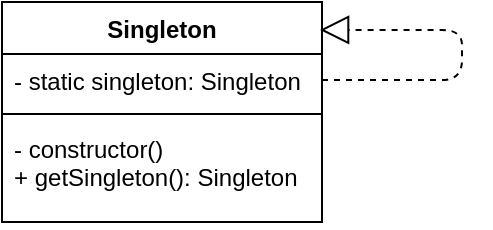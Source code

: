 <mxfile>
    <diagram id="3SG3KDCPsP9kCfmhuJG3" name="Page-1">
        <mxGraphModel dx="1117" dy="790" grid="1" gridSize="10" guides="1" tooltips="1" connect="1" arrows="1" fold="1" page="1" pageScale="1" pageWidth="827" pageHeight="1169" math="0" shadow="0">
            <root>
                <mxCell id="0"/>
                <mxCell id="1" parent="0"/>
                <mxCell id="2" value="Singleton" style="swimlane;fontStyle=1;align=center;verticalAlign=top;childLayout=stackLayout;horizontal=1;startSize=26;horizontalStack=0;resizeParent=1;resizeParentMax=0;resizeLast=0;collapsible=1;marginBottom=0;" vertex="1" parent="1">
                    <mxGeometry x="330" y="360" width="160" height="110" as="geometry"/>
                </mxCell>
                <mxCell id="3" value="- static singleton: Singleton&#10;" style="text;strokeColor=none;fillColor=none;align=left;verticalAlign=top;spacingLeft=4;spacingRight=4;overflow=hidden;rotatable=0;points=[[0,0.5],[1,0.5]];portConstraint=eastwest;" vertex="1" parent="2">
                    <mxGeometry y="26" width="160" height="26" as="geometry"/>
                </mxCell>
                <mxCell id="4" value="" style="line;strokeWidth=1;fillColor=none;align=left;verticalAlign=middle;spacingTop=-1;spacingLeft=3;spacingRight=3;rotatable=0;labelPosition=right;points=[];portConstraint=eastwest;" vertex="1" parent="2">
                    <mxGeometry y="52" width="160" height="8" as="geometry"/>
                </mxCell>
                <mxCell id="5" value="- constructor()&#10;+ getSingleton(): Singleton" style="text;strokeColor=none;fillColor=none;align=left;verticalAlign=top;spacingLeft=4;spacingRight=4;overflow=hidden;rotatable=0;points=[[0,0.5],[1,0.5]];portConstraint=eastwest;" vertex="1" parent="2">
                    <mxGeometry y="60" width="160" height="50" as="geometry"/>
                </mxCell>
                <mxCell id="7" value="" style="endArrow=block;dashed=1;endFill=0;endSize=12;html=1;exitX=1;exitY=0.5;exitDx=0;exitDy=0;entryX=0.994;entryY=0.127;entryDx=0;entryDy=0;entryPerimeter=0;" edge="1" parent="2" source="3" target="2">
                    <mxGeometry width="160" relative="1" as="geometry">
                        <mxPoint y="40" as="sourcePoint"/>
                        <mxPoint x="230" y="10" as="targetPoint"/>
                        <Array as="points">
                            <mxPoint x="230" y="39"/>
                            <mxPoint x="230" y="14"/>
                        </Array>
                    </mxGeometry>
                </mxCell>
            </root>
        </mxGraphModel>
    </diagram>
</mxfile>